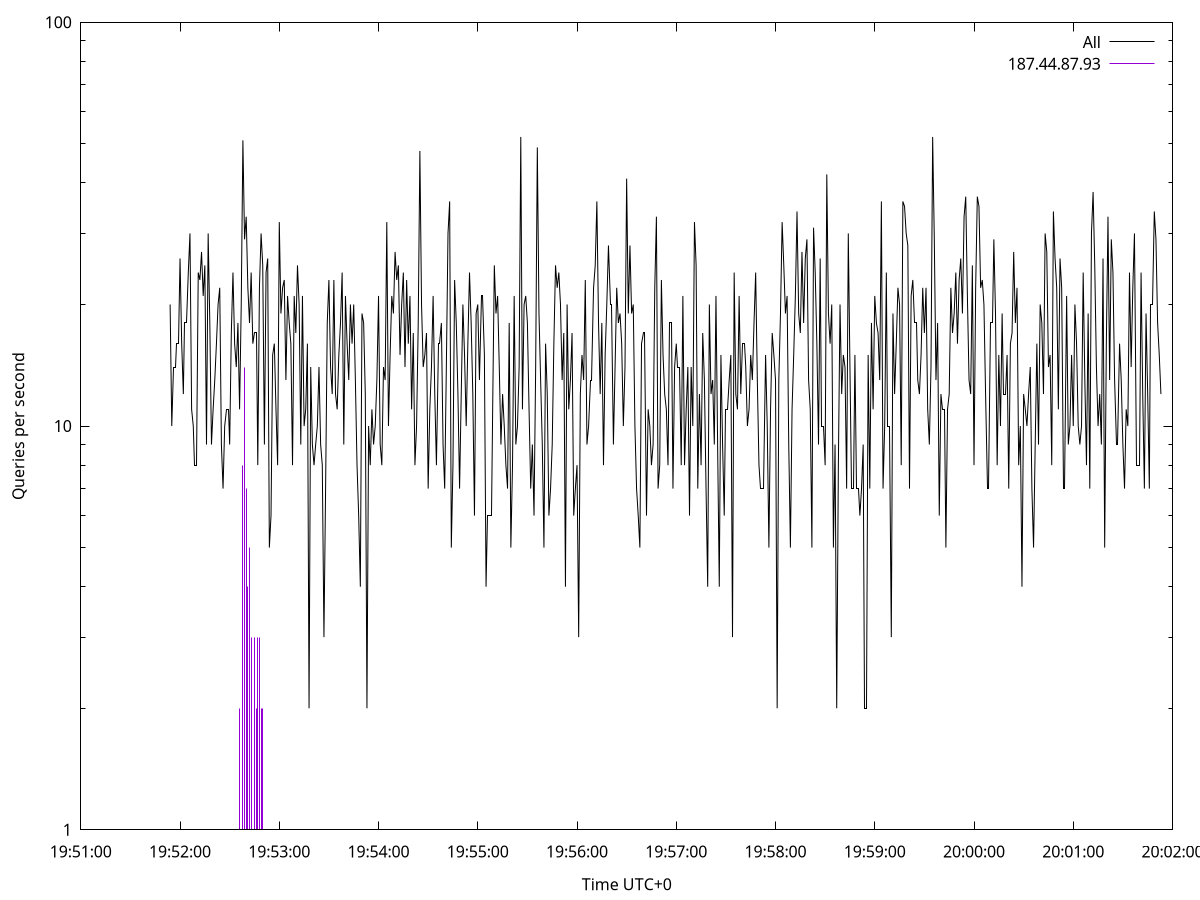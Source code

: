set terminal pngcairo size 1024,768
set output 'Sun Jan  7 02:51:54 2024.png'
set ylabel 'Queries per second'
set xlabel 'Time UTC+0'
set xdata time
set timefmt "%s"
set log y
plot \
'-' using 1:2 linecolor 0 linetype 2 with lines title 'All', \
'-' using 1:2 linecolor 1 linetype 3 with impulses title "187.44.87.93"
1704570714 20
1704570715 10
1704570716 14
1704570717 14
1704570718 16
1704570719 16
1704570720 26
1704570721 16
1704570722 12
1704570723 18
1704570724 18
1704570725 24
1704570726 30
1704570727 11
1704570728 10
1704570729 8
1704570730 8
1704570731 24
1704570732 23
1704570733 27
1704570734 21
1704570735 25
1704570736 9
1704570737 30
1704570738 18
1704570739 9
1704570740 11
1704570741 13
1704570742 16
1704570743 20
1704570744 22
1704570745 9
1704570746 7
1704570747 10
1704570748 11
1704570749 11
1704570750 9
1704570751 17
1704570752 24
1704570753 16
1704570754 14
1704570755 18
1704570756 11
1704570757 20
1704570758 51
1704570759 29
1704570760 33
1704570761 22
1704570762 18
1704570763 24
1704570764 16
1704570765 17
1704570766 17
1704570767 8
1704570768 22
1704570769 30
1704570770 25
1704570771 9
1704570772 24
1704570773 26
1704570774 5
1704570775 6
1704570776 15
1704570777 16
1704570778 11
1704570779 8
1704570780 32
1704570781 19
1704570782 22
1704570783 23
1704570784 13
1704570785 21
1704570786 18
1704570787 16
1704570788 8
1704570789 21
1704570790 17
1704570791 25
1704570792 20
1704570793 9
1704570794 21
1704570795 10
1704570796 11
1704570797 16
1704570798 2
1704570799 14
1704570800 9
1704570801 8
1704570802 9
1704570803 10
1704570804 14
1704570805 9
1704570806 8
1704570807 3
1704570808 7
1704570809 18
1704570810 23
1704570811 14
1704570812 12
1704570813 23
1704570814 12
1704570815 11
1704570816 15
1704570817 18
1704570818 24
1704570819 9
1704570820 21
1704570821 16
1704570822 13
1704570823 20
1704570824 16
1704570825 20
1704570826 13
1704570827 8
1704570828 6
1704570829 4
1704570830 19
1704570831 18
1704570832 12
1704570833 2
1704570834 10
1704570835 8
1704570836 11
1704570837 9
1704570838 10
1704570839 13
1704570840 21
1704570841 9
1704570842 8
1704570843 14
1704570844 13
1704570845 32
1704570846 10
1704570847 15
1704570848 21
1704570849 19
1704570850 27
1704570851 23
1704570852 25
1704570853 15
1704570854 20
1704570855 24
1704570856 14
1704570857 23
1704570858 16
1704570859 21
1704570860 11
1704570861 17
1704570862 8
1704570863 10
1704570864 18
1704570865 48
1704570866 20
1704570867 14
1704570868 15
1704570869 17
1704570870 7
1704570871 11
1704570872 14
1704570873 21
1704570874 12
1704570875 8
1704570876 16
1704570877 16
1704570878 18
1704570879 9
1704570880 7
1704570881 14
1704570882 30
1704570883 36
1704570884 5
1704570885 8
1704570886 23
1704570887 18
1704570888 12
1704570889 7
1704570890 12
1704570891 20
1704570892 15
1704570893 10
1704570894 16
1704570895 24
1704570896 18
1704570897 12
1704570898 6
1704570899 19
1704570900 20
1704570901 13
1704570902 21
1704570903 21
1704570904 15
1704570905 4
1704570906 6
1704570907 6
1704570908 6
1704570909 11
1704570910 25
1704570911 19
1704570912 21
1704570913 14
1704570914 9
1704570915 12
1704570916 10
1704570917 8
1704570918 7
1704570919 18
1704570920 5
1704570921 8
1704570922 21
1704570923 9
1704570924 10
1704570925 14
1704570926 52
1704570927 11
1704570928 20
1704570929 21
1704570930 18
1704570931 11
1704570932 7
1704570933 9
1704570934 6
1704570935 14
1704570936 49
1704570937 19
1704570938 13
1704570939 9
1704570940 5
1704570941 16
1704570942 12
1704570943 6
1704570944 7
1704570945 9
1704570946 16
1704570947 25
1704570948 22
1704570949 24
1704570950 20
1704570951 13
1704570952 17
1704570953 4
1704570954 20
1704570955 11
1704570956 13
1704570957 17
1704570958 6
1704570959 7
1704570960 8
1704570961 3
1704570962 12
1704570963 15
1704570964 13
1704570965 23
1704570966 9
1704570967 10
1704570968 13
1704570969 13
1704570970 22
1704570971 25
1704570972 36
1704570973 18
1704570974 12
1704570975 18
1704570976 8
1704570977 15
1704570978 20
1704570979 28
1704570980 20
1704570981 20
1704570982 9
1704570983 14
1704570984 22
1704570985 18
1704570986 19
1704570987 16
1704570988 10
1704570989 14
1704570990 41
1704570991 19
1704570992 28
1704570993 19
1704570994 20
1704570995 10
1704570996 7
1704570997 6
1704570998 5
1704570999 16
1704571000 17
1704571001 17
1704571002 6
1704571003 11
1704571004 10
1704571005 8
1704571006 9
1704571007 22
1704571008 33
1704571009 7
1704571010 8
1704571011 23
1704571012 15
1704571013 12
1704571014 11
1704571015 8
1704571016 18
1704571017 18
1704571018 7
1704571019 14
1704571020 16
1704571021 14
1704571022 14
1704571023 8
1704571024 21
1704571025 8
1704571026 11
1704571027 14
1704571028 6
1704571029 14
1704571030 10
1704571031 32
1704571032 25
1704571033 7
1704571034 12
1704571035 8
1704571036 17
1704571037 13
1704571038 7
1704571039 4
1704571040 20
1704571041 12
1704571042 13
1704571043 9
1704571044 21
1704571045 9
1704571046 4
1704571047 15
1704571048 9
1704571049 6
1704571050 11
1704571051 11
1704571052 13
1704571053 15
1704571054 3
1704571055 24
1704571056 12
1704571057 11
1704571058 21
1704571059 12
1704571060 16
1704571061 16
1704571062 14
1704571063 10
1704571064 11
1704571065 15
1704571066 13
1704571067 18
1704571068 24
1704571069 13
1704571070 8
1704571071 7
1704571072 7
1704571073 7
1704571074 15
1704571075 10
1704571076 5
1704571077 11
1704571078 17
1704571079 15
1704571080 13
1704571081 2
1704571082 13
1704571083 19
1704571084 32
1704571085 25
1704571086 19
1704571087 21
1704571088 9
1704571089 5
1704571090 11
1704571091 15
1704571092 21
1704571093 34
1704571094 19
1704571095 17
1704571096 27
1704571097 18
1704571098 26
1704571099 29
1704571100 13
1704571101 11
1704571102 5
1704571103 31
1704571104 24
1704571105 16
1704571106 9
1704571107 26
1704571108 10
1704571109 10
1704571110 8
1704571111 42
1704571112 19
1704571113 16
1704571114 20
1704571115 5
1704571116 9
1704571117 2
1704571118 8
1704571119 20
1704571120 12
1704571121 15
1704571122 14
1704571123 7
1704571124 30
1704571125 14
1704571126 7
1704571127 7
1704571128 15
1704571129 7
1704571130 7
1704571131 6
1704571132 7
1704571133 9
1704571134 2
1704571135 2
1704571136 15
1704571137 7
1704571138 18
1704571139 11
1704571140 21
1704571141 18
1704571142 17
1704571143 13
1704571144 36
1704571145 7
1704571146 10
1704571147 24
1704571148 10
1704571149 10
1704571150 3
1704571151 19
1704571152 12
1704571153 16
1704571154 22
1704571155 20
1704571156 8
1704571157 36
1704571158 35
1704571159 30
1704571160 28
1704571161 7
1704571162 21
1704571163 23
1704571164 18
1704571165 18
1704571166 13
1704571167 12
1704571168 15
1704571169 22
1704571170 17
1704571171 22
1704571172 11
1704571173 9
1704571174 14
1704571175 52
1704571176 29
1704571177 13
1704571178 18
1704571179 6
1704571180 12
1704571181 11
1704571182 11
1704571183 5
1704571184 11
1704571185 12
1704571186 22
1704571187 17
1704571188 19
1704571189 24
1704571190 16
1704571191 23
1704571192 26
1704571193 19
1704571194 33
1704571195 37
1704571196 21
1704571197 13
1704571198 12
1704571199 25
1704571200 8
1704571201 22
1704571202 37
1704571203 35
1704571204 22
1704571205 23
1704571206 20
1704571207 12
1704571208 7
1704571209 7
1704571210 18
1704571211 18
1704571212 29
1704571213 19
1704571214 8
1704571215 15
1704571216 10
1704571217 19
1704571218 12
1704571219 12
1704571220 15
1704571221 7
1704571222 16
1704571223 17
1704571224 27
1704571225 18
1704571226 22
1704571227 8
1704571228 10
1704571229 4
1704571230 12
1704571231 11
1704571232 10
1704571233 12
1704571234 14
1704571235 7
1704571236 5
1704571237 9
1704571238 16
1704571239 9
1704571240 20
1704571241 18
1704571242 12
1704571243 30
1704571244 27
1704571245 14
1704571246 15
1704571247 8
1704571248 34
1704571249 26
1704571250 22
1704571251 11
1704571252 26
1704571253 22
1704571254 7
1704571255 7
1704571256 21
1704571257 9
1704571258 10
1704571259 15
1704571260 10
1704571261 20
1704571262 16
1704571263 10
1704571264 9
1704571265 10
1704571266 24
1704571267 13
1704571268 8
1704571269 19
1704571270 7
1704571271 30
1704571272 38
1704571273 25
1704571274 14
1704571275 10
1704571276 12
1704571277 9
1704571278 26
1704571279 5
1704571280 16
1704571281 33
1704571282 13
1704571283 29
1704571284 24
1704571285 13
1704571286 9
1704571287 9
1704571288 16
1704571289 13
1704571290 9
1704571291 7
1704571292 11
1704571293 10
1704571294 24
1704571295 14
1704571296 22
1704571297 30
1704571298 8
1704571299 8
1704571300 8
1704571301 24
1704571302 12
1704571303 7
1704571304 19
1704571305 12
1704571306 7
1704571307 20
1704571308 20
1704571309 34
1704571310 29
1704571311 18
1704571312 15
1704571313 12

e
1704570756 2
1704570757 1
1704570758 8
1704570759 14
1704570760 7
1704570761 4
1704570762 5
1704570763 3
1704570764 1
1704570765 3
1704570766 2
1704570767 3
1704570768 3
1704570769 2
1704570770 2

e
